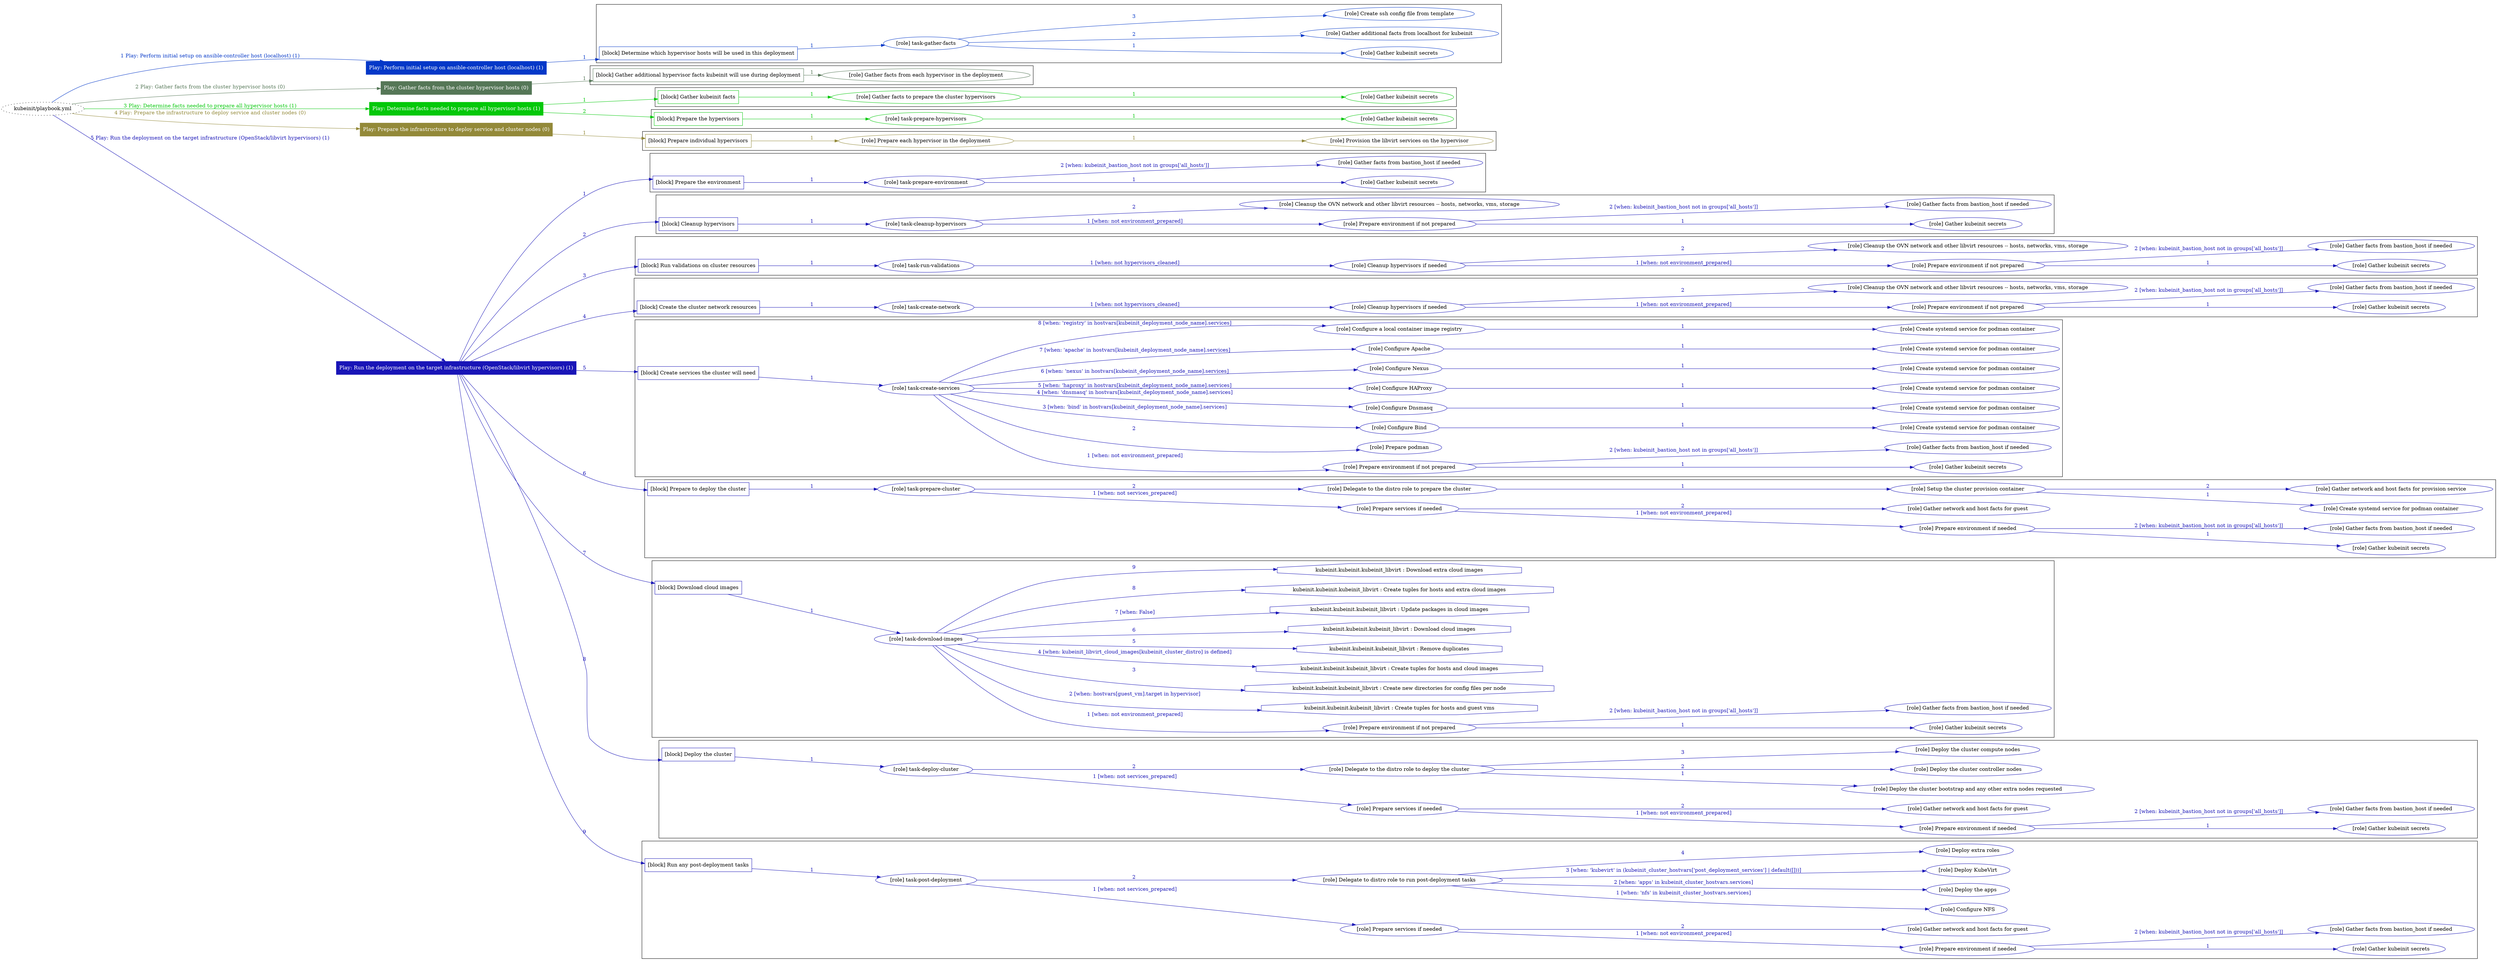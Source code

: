 digraph {
	graph [concentrate=true ordering=in rankdir=LR ratio=fill]
	edge [esep=5 sep=10]
	"kubeinit/playbook.yml" [URL="/home/runner/work/kubeinit/kubeinit/kubeinit/playbook.yml" id=playbook_acd68dfd style=dotted]
	"kubeinit/playbook.yml" -> play_01cc7b79 [label="1 Play: Perform initial setup on ansible-controller host (localhost) (1)" color="#0438c8" fontcolor="#0438c8" id=edge_play_01cc7b79 labeltooltip="1 Play: Perform initial setup on ansible-controller host (localhost) (1)" tooltip="1 Play: Perform initial setup on ansible-controller host (localhost) (1)"]
	subgraph "Play: Perform initial setup on ansible-controller host (localhost) (1)" {
		play_01cc7b79 [label="Play: Perform initial setup on ansible-controller host (localhost) (1)" URL="/home/runner/work/kubeinit/kubeinit/kubeinit/playbook.yml" color="#0438c8" fontcolor="#ffffff" id=play_01cc7b79 shape=box style=filled tooltip=localhost]
		play_01cc7b79 -> block_2b491bee [label=1 color="#0438c8" fontcolor="#0438c8" id=edge_block_2b491bee labeltooltip=1 tooltip=1]
		subgraph cluster_block_2b491bee {
			block_2b491bee [label="[block] Determine which hypervisor hosts will be used in this deployment" URL="/home/runner/work/kubeinit/kubeinit/kubeinit/playbook.yml" color="#0438c8" id=block_2b491bee labeltooltip="Determine which hypervisor hosts will be used in this deployment" shape=box tooltip="Determine which hypervisor hosts will be used in this deployment"]
			block_2b491bee -> role_a9d0ea8d [label="1 " color="#0438c8" fontcolor="#0438c8" id=edge_role_a9d0ea8d labeltooltip="1 " tooltip="1 "]
			subgraph "task-gather-facts" {
				role_a9d0ea8d [label="[role] task-gather-facts" URL="/home/runner/work/kubeinit/kubeinit/kubeinit/playbook.yml" color="#0438c8" id=role_a9d0ea8d tooltip="task-gather-facts"]
				role_a9d0ea8d -> role_8603dd84 [label="1 " color="#0438c8" fontcolor="#0438c8" id=edge_role_8603dd84 labeltooltip="1 " tooltip="1 "]
				subgraph "Gather kubeinit secrets" {
					role_8603dd84 [label="[role] Gather kubeinit secrets" URL="/home/runner/.ansible/collections/ansible_collections/kubeinit/kubeinit/roles/kubeinit_prepare/tasks/build_hypervisors_group.yml" color="#0438c8" id=role_8603dd84 tooltip="Gather kubeinit secrets"]
				}
				role_a9d0ea8d -> role_34b940cf [label="2 " color="#0438c8" fontcolor="#0438c8" id=edge_role_34b940cf labeltooltip="2 " tooltip="2 "]
				subgraph "Gather additional facts from localhost for kubeinit" {
					role_34b940cf [label="[role] Gather additional facts from localhost for kubeinit" URL="/home/runner/.ansible/collections/ansible_collections/kubeinit/kubeinit/roles/kubeinit_prepare/tasks/build_hypervisors_group.yml" color="#0438c8" id=role_34b940cf tooltip="Gather additional facts from localhost for kubeinit"]
				}
				role_a9d0ea8d -> role_62166105 [label="3 " color="#0438c8" fontcolor="#0438c8" id=edge_role_62166105 labeltooltip="3 " tooltip="3 "]
				subgraph "Create ssh config file from template" {
					role_62166105 [label="[role] Create ssh config file from template" URL="/home/runner/.ansible/collections/ansible_collections/kubeinit/kubeinit/roles/kubeinit_prepare/tasks/build_hypervisors_group.yml" color="#0438c8" id=role_62166105 tooltip="Create ssh config file from template"]
				}
			}
		}
	}
	"kubeinit/playbook.yml" -> play_d2ab3bb4 [label="2 Play: Gather facts from the cluster hypervisor hosts (0)" color="#557757" fontcolor="#557757" id=edge_play_d2ab3bb4 labeltooltip="2 Play: Gather facts from the cluster hypervisor hosts (0)" tooltip="2 Play: Gather facts from the cluster hypervisor hosts (0)"]
	subgraph "Play: Gather facts from the cluster hypervisor hosts (0)" {
		play_d2ab3bb4 [label="Play: Gather facts from the cluster hypervisor hosts (0)" URL="/home/runner/work/kubeinit/kubeinit/kubeinit/playbook.yml" color="#557757" fontcolor="#ffffff" id=play_d2ab3bb4 shape=box style=filled tooltip="Play: Gather facts from the cluster hypervisor hosts (0)"]
		play_d2ab3bb4 -> block_c038ac91 [label=1 color="#557757" fontcolor="#557757" id=edge_block_c038ac91 labeltooltip=1 tooltip=1]
		subgraph cluster_block_c038ac91 {
			block_c038ac91 [label="[block] Gather additional hypervisor facts kubeinit will use during deployment" URL="/home/runner/work/kubeinit/kubeinit/kubeinit/playbook.yml" color="#557757" id=block_c038ac91 labeltooltip="Gather additional hypervisor facts kubeinit will use during deployment" shape=box tooltip="Gather additional hypervisor facts kubeinit will use during deployment"]
			block_c038ac91 -> role_d0f24cec [label="1 " color="#557757" fontcolor="#557757" id=edge_role_d0f24cec labeltooltip="1 " tooltip="1 "]
			subgraph "Gather facts from each hypervisor in the deployment" {
				role_d0f24cec [label="[role] Gather facts from each hypervisor in the deployment" URL="/home/runner/work/kubeinit/kubeinit/kubeinit/playbook.yml" color="#557757" id=role_d0f24cec tooltip="Gather facts from each hypervisor in the deployment"]
			}
		}
	}
	"kubeinit/playbook.yml" -> play_75540a06 [label="3 Play: Determine facts needed to prepare all hypervisor hosts (1)" color="#04c80a" fontcolor="#04c80a" id=edge_play_75540a06 labeltooltip="3 Play: Determine facts needed to prepare all hypervisor hosts (1)" tooltip="3 Play: Determine facts needed to prepare all hypervisor hosts (1)"]
	subgraph "Play: Determine facts needed to prepare all hypervisor hosts (1)" {
		play_75540a06 [label="Play: Determine facts needed to prepare all hypervisor hosts (1)" URL="/home/runner/work/kubeinit/kubeinit/kubeinit/playbook.yml" color="#04c80a" fontcolor="#ffffff" id=play_75540a06 shape=box style=filled tooltip=localhost]
		play_75540a06 -> block_2c68b72d [label=1 color="#04c80a" fontcolor="#04c80a" id=edge_block_2c68b72d labeltooltip=1 tooltip=1]
		subgraph cluster_block_2c68b72d {
			block_2c68b72d [label="[block] Gather kubeinit facts" URL="/home/runner/work/kubeinit/kubeinit/kubeinit/playbook.yml" color="#04c80a" id=block_2c68b72d labeltooltip="Gather kubeinit facts" shape=box tooltip="Gather kubeinit facts"]
			block_2c68b72d -> role_407659ea [label="1 " color="#04c80a" fontcolor="#04c80a" id=edge_role_407659ea labeltooltip="1 " tooltip="1 "]
			subgraph "Gather facts to prepare the cluster hypervisors" {
				role_407659ea [label="[role] Gather facts to prepare the cluster hypervisors" URL="/home/runner/work/kubeinit/kubeinit/kubeinit/playbook.yml" color="#04c80a" id=role_407659ea tooltip="Gather facts to prepare the cluster hypervisors"]
				role_407659ea -> role_8f4196e1 [label="1 " color="#04c80a" fontcolor="#04c80a" id=edge_role_8f4196e1 labeltooltip="1 " tooltip="1 "]
				subgraph "Gather kubeinit secrets" {
					role_8f4196e1 [label="[role] Gather kubeinit secrets" URL="/home/runner/.ansible/collections/ansible_collections/kubeinit/kubeinit/roles/kubeinit_prepare/tasks/gather_kubeinit_facts.yml" color="#04c80a" id=role_8f4196e1 tooltip="Gather kubeinit secrets"]
				}
			}
		}
		play_75540a06 -> block_ae9833b5 [label=2 color="#04c80a" fontcolor="#04c80a" id=edge_block_ae9833b5 labeltooltip=2 tooltip=2]
		subgraph cluster_block_ae9833b5 {
			block_ae9833b5 [label="[block] Prepare the hypervisors" URL="/home/runner/work/kubeinit/kubeinit/kubeinit/playbook.yml" color="#04c80a" id=block_ae9833b5 labeltooltip="Prepare the hypervisors" shape=box tooltip="Prepare the hypervisors"]
			block_ae9833b5 -> role_086f3081 [label="1 " color="#04c80a" fontcolor="#04c80a" id=edge_role_086f3081 labeltooltip="1 " tooltip="1 "]
			subgraph "task-prepare-hypervisors" {
				role_086f3081 [label="[role] task-prepare-hypervisors" URL="/home/runner/work/kubeinit/kubeinit/kubeinit/playbook.yml" color="#04c80a" id=role_086f3081 tooltip="task-prepare-hypervisors"]
				role_086f3081 -> role_3a6abc76 [label="1 " color="#04c80a" fontcolor="#04c80a" id=edge_role_3a6abc76 labeltooltip="1 " tooltip="1 "]
				subgraph "Gather kubeinit secrets" {
					role_3a6abc76 [label="[role] Gather kubeinit secrets" URL="/home/runner/.ansible/collections/ansible_collections/kubeinit/kubeinit/roles/kubeinit_prepare/tasks/gather_kubeinit_facts.yml" color="#04c80a" id=role_3a6abc76 tooltip="Gather kubeinit secrets"]
				}
			}
		}
	}
	"kubeinit/playbook.yml" -> play_a01d5a07 [label="4 Play: Prepare the infrastructure to deploy service and cluster nodes (0)" color="#938939" fontcolor="#938939" id=edge_play_a01d5a07 labeltooltip="4 Play: Prepare the infrastructure to deploy service and cluster nodes (0)" tooltip="4 Play: Prepare the infrastructure to deploy service and cluster nodes (0)"]
	subgraph "Play: Prepare the infrastructure to deploy service and cluster nodes (0)" {
		play_a01d5a07 [label="Play: Prepare the infrastructure to deploy service and cluster nodes (0)" URL="/home/runner/work/kubeinit/kubeinit/kubeinit/playbook.yml" color="#938939" fontcolor="#ffffff" id=play_a01d5a07 shape=box style=filled tooltip="Play: Prepare the infrastructure to deploy service and cluster nodes (0)"]
		play_a01d5a07 -> block_76426a69 [label=1 color="#938939" fontcolor="#938939" id=edge_block_76426a69 labeltooltip=1 tooltip=1]
		subgraph cluster_block_76426a69 {
			block_76426a69 [label="[block] Prepare individual hypervisors" URL="/home/runner/work/kubeinit/kubeinit/kubeinit/playbook.yml" color="#938939" id=block_76426a69 labeltooltip="Prepare individual hypervisors" shape=box tooltip="Prepare individual hypervisors"]
			block_76426a69 -> role_f3b2ec26 [label="1 " color="#938939" fontcolor="#938939" id=edge_role_f3b2ec26 labeltooltip="1 " tooltip="1 "]
			subgraph "Prepare each hypervisor in the deployment" {
				role_f3b2ec26 [label="[role] Prepare each hypervisor in the deployment" URL="/home/runner/work/kubeinit/kubeinit/kubeinit/playbook.yml" color="#938939" id=role_f3b2ec26 tooltip="Prepare each hypervisor in the deployment"]
				role_f3b2ec26 -> role_e7859d4a [label="1 " color="#938939" fontcolor="#938939" id=edge_role_e7859d4a labeltooltip="1 " tooltip="1 "]
				subgraph "Provision the libvirt services on the hypervisor" {
					role_e7859d4a [label="[role] Provision the libvirt services on the hypervisor" URL="/home/runner/.ansible/collections/ansible_collections/kubeinit/kubeinit/roles/kubeinit_prepare/tasks/prepare_hypervisor.yml" color="#938939" id=role_e7859d4a tooltip="Provision the libvirt services on the hypervisor"]
				}
			}
		}
	}
	"kubeinit/playbook.yml" -> play_cbb8e3eb [label="5 Play: Run the deployment on the target infrastructure (OpenStack/libvirt hypervisors) (1)" color="#1915b7" fontcolor="#1915b7" id=edge_play_cbb8e3eb labeltooltip="5 Play: Run the deployment on the target infrastructure (OpenStack/libvirt hypervisors) (1)" tooltip="5 Play: Run the deployment on the target infrastructure (OpenStack/libvirt hypervisors) (1)"]
	subgraph "Play: Run the deployment on the target infrastructure (OpenStack/libvirt hypervisors) (1)" {
		play_cbb8e3eb [label="Play: Run the deployment on the target infrastructure (OpenStack/libvirt hypervisors) (1)" URL="/home/runner/work/kubeinit/kubeinit/kubeinit/playbook.yml" color="#1915b7" fontcolor="#ffffff" id=play_cbb8e3eb shape=box style=filled tooltip=localhost]
		play_cbb8e3eb -> block_d4602a03 [label=1 color="#1915b7" fontcolor="#1915b7" id=edge_block_d4602a03 labeltooltip=1 tooltip=1]
		subgraph cluster_block_d4602a03 {
			block_d4602a03 [label="[block] Prepare the environment" URL="/home/runner/work/kubeinit/kubeinit/kubeinit/playbook.yml" color="#1915b7" id=block_d4602a03 labeltooltip="Prepare the environment" shape=box tooltip="Prepare the environment"]
			block_d4602a03 -> role_c35d0c9b [label="1 " color="#1915b7" fontcolor="#1915b7" id=edge_role_c35d0c9b labeltooltip="1 " tooltip="1 "]
			subgraph "task-prepare-environment" {
				role_c35d0c9b [label="[role] task-prepare-environment" URL="/home/runner/work/kubeinit/kubeinit/kubeinit/playbook.yml" color="#1915b7" id=role_c35d0c9b tooltip="task-prepare-environment"]
				role_c35d0c9b -> role_1972e4ca [label="1 " color="#1915b7" fontcolor="#1915b7" id=edge_role_1972e4ca labeltooltip="1 " tooltip="1 "]
				subgraph "Gather kubeinit secrets" {
					role_1972e4ca [label="[role] Gather kubeinit secrets" URL="/home/runner/.ansible/collections/ansible_collections/kubeinit/kubeinit/roles/kubeinit_prepare/tasks/gather_kubeinit_facts.yml" color="#1915b7" id=role_1972e4ca tooltip="Gather kubeinit secrets"]
				}
				role_c35d0c9b -> role_7276121a [label="2 [when: kubeinit_bastion_host not in groups['all_hosts']]" color="#1915b7" fontcolor="#1915b7" id=edge_role_7276121a labeltooltip="2 [when: kubeinit_bastion_host not in groups['all_hosts']]" tooltip="2 [when: kubeinit_bastion_host not in groups['all_hosts']]"]
				subgraph "Gather facts from bastion_host if needed" {
					role_7276121a [label="[role] Gather facts from bastion_host if needed" URL="/home/runner/.ansible/collections/ansible_collections/kubeinit/kubeinit/roles/kubeinit_prepare/tasks/main.yml" color="#1915b7" id=role_7276121a tooltip="Gather facts from bastion_host if needed"]
				}
			}
		}
		play_cbb8e3eb -> block_5443debe [label=2 color="#1915b7" fontcolor="#1915b7" id=edge_block_5443debe labeltooltip=2 tooltip=2]
		subgraph cluster_block_5443debe {
			block_5443debe [label="[block] Cleanup hypervisors" URL="/home/runner/work/kubeinit/kubeinit/kubeinit/playbook.yml" color="#1915b7" id=block_5443debe labeltooltip="Cleanup hypervisors" shape=box tooltip="Cleanup hypervisors"]
			block_5443debe -> role_b023da5d [label="1 " color="#1915b7" fontcolor="#1915b7" id=edge_role_b023da5d labeltooltip="1 " tooltip="1 "]
			subgraph "task-cleanup-hypervisors" {
				role_b023da5d [label="[role] task-cleanup-hypervisors" URL="/home/runner/work/kubeinit/kubeinit/kubeinit/playbook.yml" color="#1915b7" id=role_b023da5d tooltip="task-cleanup-hypervisors"]
				role_b023da5d -> role_23705ece [label="1 [when: not environment_prepared]" color="#1915b7" fontcolor="#1915b7" id=edge_role_23705ece labeltooltip="1 [when: not environment_prepared]" tooltip="1 [when: not environment_prepared]"]
				subgraph "Prepare environment if not prepared" {
					role_23705ece [label="[role] Prepare environment if not prepared" URL="/home/runner/.ansible/collections/ansible_collections/kubeinit/kubeinit/roles/kubeinit_libvirt/tasks/cleanup_hypervisors.yml" color="#1915b7" id=role_23705ece tooltip="Prepare environment if not prepared"]
					role_23705ece -> role_96d3f6bb [label="1 " color="#1915b7" fontcolor="#1915b7" id=edge_role_96d3f6bb labeltooltip="1 " tooltip="1 "]
					subgraph "Gather kubeinit secrets" {
						role_96d3f6bb [label="[role] Gather kubeinit secrets" URL="/home/runner/.ansible/collections/ansible_collections/kubeinit/kubeinit/roles/kubeinit_prepare/tasks/gather_kubeinit_facts.yml" color="#1915b7" id=role_96d3f6bb tooltip="Gather kubeinit secrets"]
					}
					role_23705ece -> role_e356d05d [label="2 [when: kubeinit_bastion_host not in groups['all_hosts']]" color="#1915b7" fontcolor="#1915b7" id=edge_role_e356d05d labeltooltip="2 [when: kubeinit_bastion_host not in groups['all_hosts']]" tooltip="2 [when: kubeinit_bastion_host not in groups['all_hosts']]"]
					subgraph "Gather facts from bastion_host if needed" {
						role_e356d05d [label="[role] Gather facts from bastion_host if needed" URL="/home/runner/.ansible/collections/ansible_collections/kubeinit/kubeinit/roles/kubeinit_prepare/tasks/main.yml" color="#1915b7" id=role_e356d05d tooltip="Gather facts from bastion_host if needed"]
					}
				}
				role_b023da5d -> role_e8c5ef7e [label="2 " color="#1915b7" fontcolor="#1915b7" id=edge_role_e8c5ef7e labeltooltip="2 " tooltip="2 "]
				subgraph "Cleanup the OVN network and other libvirt resources -- hosts, networks, vms, storage" {
					role_e8c5ef7e [label="[role] Cleanup the OVN network and other libvirt resources -- hosts, networks, vms, storage" URL="/home/runner/.ansible/collections/ansible_collections/kubeinit/kubeinit/roles/kubeinit_libvirt/tasks/cleanup_hypervisors.yml" color="#1915b7" id=role_e8c5ef7e tooltip="Cleanup the OVN network and other libvirt resources -- hosts, networks, vms, storage"]
				}
			}
		}
		play_cbb8e3eb -> block_563a165d [label=3 color="#1915b7" fontcolor="#1915b7" id=edge_block_563a165d labeltooltip=3 tooltip=3]
		subgraph cluster_block_563a165d {
			block_563a165d [label="[block] Run validations on cluster resources" URL="/home/runner/work/kubeinit/kubeinit/kubeinit/playbook.yml" color="#1915b7" id=block_563a165d labeltooltip="Run validations on cluster resources" shape=box tooltip="Run validations on cluster resources"]
			block_563a165d -> role_865c327a [label="1 " color="#1915b7" fontcolor="#1915b7" id=edge_role_865c327a labeltooltip="1 " tooltip="1 "]
			subgraph "task-run-validations" {
				role_865c327a [label="[role] task-run-validations" URL="/home/runner/work/kubeinit/kubeinit/kubeinit/playbook.yml" color="#1915b7" id=role_865c327a tooltip="task-run-validations"]
				role_865c327a -> role_efbf0f3b [label="1 [when: not hypervisors_cleaned]" color="#1915b7" fontcolor="#1915b7" id=edge_role_efbf0f3b labeltooltip="1 [when: not hypervisors_cleaned]" tooltip="1 [when: not hypervisors_cleaned]"]
				subgraph "Cleanup hypervisors if needed" {
					role_efbf0f3b [label="[role] Cleanup hypervisors if needed" URL="/home/runner/.ansible/collections/ansible_collections/kubeinit/kubeinit/roles/kubeinit_validations/tasks/main.yml" color="#1915b7" id=role_efbf0f3b tooltip="Cleanup hypervisors if needed"]
					role_efbf0f3b -> role_cbd1c729 [label="1 [when: not environment_prepared]" color="#1915b7" fontcolor="#1915b7" id=edge_role_cbd1c729 labeltooltip="1 [when: not environment_prepared]" tooltip="1 [when: not environment_prepared]"]
					subgraph "Prepare environment if not prepared" {
						role_cbd1c729 [label="[role] Prepare environment if not prepared" URL="/home/runner/.ansible/collections/ansible_collections/kubeinit/kubeinit/roles/kubeinit_libvirt/tasks/cleanup_hypervisors.yml" color="#1915b7" id=role_cbd1c729 tooltip="Prepare environment if not prepared"]
						role_cbd1c729 -> role_63fd87bc [label="1 " color="#1915b7" fontcolor="#1915b7" id=edge_role_63fd87bc labeltooltip="1 " tooltip="1 "]
						subgraph "Gather kubeinit secrets" {
							role_63fd87bc [label="[role] Gather kubeinit secrets" URL="/home/runner/.ansible/collections/ansible_collections/kubeinit/kubeinit/roles/kubeinit_prepare/tasks/gather_kubeinit_facts.yml" color="#1915b7" id=role_63fd87bc tooltip="Gather kubeinit secrets"]
						}
						role_cbd1c729 -> role_25da4148 [label="2 [when: kubeinit_bastion_host not in groups['all_hosts']]" color="#1915b7" fontcolor="#1915b7" id=edge_role_25da4148 labeltooltip="2 [when: kubeinit_bastion_host not in groups['all_hosts']]" tooltip="2 [when: kubeinit_bastion_host not in groups['all_hosts']]"]
						subgraph "Gather facts from bastion_host if needed" {
							role_25da4148 [label="[role] Gather facts from bastion_host if needed" URL="/home/runner/.ansible/collections/ansible_collections/kubeinit/kubeinit/roles/kubeinit_prepare/tasks/main.yml" color="#1915b7" id=role_25da4148 tooltip="Gather facts from bastion_host if needed"]
						}
					}
					role_efbf0f3b -> role_ead394f4 [label="2 " color="#1915b7" fontcolor="#1915b7" id=edge_role_ead394f4 labeltooltip="2 " tooltip="2 "]
					subgraph "Cleanup the OVN network and other libvirt resources -- hosts, networks, vms, storage" {
						role_ead394f4 [label="[role] Cleanup the OVN network and other libvirt resources -- hosts, networks, vms, storage" URL="/home/runner/.ansible/collections/ansible_collections/kubeinit/kubeinit/roles/kubeinit_libvirt/tasks/cleanup_hypervisors.yml" color="#1915b7" id=role_ead394f4 tooltip="Cleanup the OVN network and other libvirt resources -- hosts, networks, vms, storage"]
					}
				}
			}
		}
		play_cbb8e3eb -> block_972f4d3f [label=4 color="#1915b7" fontcolor="#1915b7" id=edge_block_972f4d3f labeltooltip=4 tooltip=4]
		subgraph cluster_block_972f4d3f {
			block_972f4d3f [label="[block] Create the cluster network resources" URL="/home/runner/work/kubeinit/kubeinit/kubeinit/playbook.yml" color="#1915b7" id=block_972f4d3f labeltooltip="Create the cluster network resources" shape=box tooltip="Create the cluster network resources"]
			block_972f4d3f -> role_03c0c531 [label="1 " color="#1915b7" fontcolor="#1915b7" id=edge_role_03c0c531 labeltooltip="1 " tooltip="1 "]
			subgraph "task-create-network" {
				role_03c0c531 [label="[role] task-create-network" URL="/home/runner/work/kubeinit/kubeinit/kubeinit/playbook.yml" color="#1915b7" id=role_03c0c531 tooltip="task-create-network"]
				role_03c0c531 -> role_fb3a703b [label="1 [when: not hypervisors_cleaned]" color="#1915b7" fontcolor="#1915b7" id=edge_role_fb3a703b labeltooltip="1 [when: not hypervisors_cleaned]" tooltip="1 [when: not hypervisors_cleaned]"]
				subgraph "Cleanup hypervisors if needed" {
					role_fb3a703b [label="[role] Cleanup hypervisors if needed" URL="/home/runner/.ansible/collections/ansible_collections/kubeinit/kubeinit/roles/kubeinit_libvirt/tasks/create_network.yml" color="#1915b7" id=role_fb3a703b tooltip="Cleanup hypervisors if needed"]
					role_fb3a703b -> role_fcfd6281 [label="1 [when: not environment_prepared]" color="#1915b7" fontcolor="#1915b7" id=edge_role_fcfd6281 labeltooltip="1 [when: not environment_prepared]" tooltip="1 [when: not environment_prepared]"]
					subgraph "Prepare environment if not prepared" {
						role_fcfd6281 [label="[role] Prepare environment if not prepared" URL="/home/runner/.ansible/collections/ansible_collections/kubeinit/kubeinit/roles/kubeinit_libvirt/tasks/cleanup_hypervisors.yml" color="#1915b7" id=role_fcfd6281 tooltip="Prepare environment if not prepared"]
						role_fcfd6281 -> role_953c8990 [label="1 " color="#1915b7" fontcolor="#1915b7" id=edge_role_953c8990 labeltooltip="1 " tooltip="1 "]
						subgraph "Gather kubeinit secrets" {
							role_953c8990 [label="[role] Gather kubeinit secrets" URL="/home/runner/.ansible/collections/ansible_collections/kubeinit/kubeinit/roles/kubeinit_prepare/tasks/gather_kubeinit_facts.yml" color="#1915b7" id=role_953c8990 tooltip="Gather kubeinit secrets"]
						}
						role_fcfd6281 -> role_ffe09bf9 [label="2 [when: kubeinit_bastion_host not in groups['all_hosts']]" color="#1915b7" fontcolor="#1915b7" id=edge_role_ffe09bf9 labeltooltip="2 [when: kubeinit_bastion_host not in groups['all_hosts']]" tooltip="2 [when: kubeinit_bastion_host not in groups['all_hosts']]"]
						subgraph "Gather facts from bastion_host if needed" {
							role_ffe09bf9 [label="[role] Gather facts from bastion_host if needed" URL="/home/runner/.ansible/collections/ansible_collections/kubeinit/kubeinit/roles/kubeinit_prepare/tasks/main.yml" color="#1915b7" id=role_ffe09bf9 tooltip="Gather facts from bastion_host if needed"]
						}
					}
					role_fb3a703b -> role_534a9d39 [label="2 " color="#1915b7" fontcolor="#1915b7" id=edge_role_534a9d39 labeltooltip="2 " tooltip="2 "]
					subgraph "Cleanup the OVN network and other libvirt resources -- hosts, networks, vms, storage" {
						role_534a9d39 [label="[role] Cleanup the OVN network and other libvirt resources -- hosts, networks, vms, storage" URL="/home/runner/.ansible/collections/ansible_collections/kubeinit/kubeinit/roles/kubeinit_libvirt/tasks/cleanup_hypervisors.yml" color="#1915b7" id=role_534a9d39 tooltip="Cleanup the OVN network and other libvirt resources -- hosts, networks, vms, storage"]
					}
				}
			}
		}
		play_cbb8e3eb -> block_b2591fe1 [label=5 color="#1915b7" fontcolor="#1915b7" id=edge_block_b2591fe1 labeltooltip=5 tooltip=5]
		subgraph cluster_block_b2591fe1 {
			block_b2591fe1 [label="[block] Create services the cluster will need" URL="/home/runner/work/kubeinit/kubeinit/kubeinit/playbook.yml" color="#1915b7" id=block_b2591fe1 labeltooltip="Create services the cluster will need" shape=box tooltip="Create services the cluster will need"]
			block_b2591fe1 -> role_e18d0ee6 [label="1 " color="#1915b7" fontcolor="#1915b7" id=edge_role_e18d0ee6 labeltooltip="1 " tooltip="1 "]
			subgraph "task-create-services" {
				role_e18d0ee6 [label="[role] task-create-services" URL="/home/runner/work/kubeinit/kubeinit/kubeinit/playbook.yml" color="#1915b7" id=role_e18d0ee6 tooltip="task-create-services"]
				role_e18d0ee6 -> role_d7ad45e9 [label="1 [when: not environment_prepared]" color="#1915b7" fontcolor="#1915b7" id=edge_role_d7ad45e9 labeltooltip="1 [when: not environment_prepared]" tooltip="1 [when: not environment_prepared]"]
				subgraph "Prepare environment if not prepared" {
					role_d7ad45e9 [label="[role] Prepare environment if not prepared" URL="/home/runner/.ansible/collections/ansible_collections/kubeinit/kubeinit/roles/kubeinit_services/tasks/main.yml" color="#1915b7" id=role_d7ad45e9 tooltip="Prepare environment if not prepared"]
					role_d7ad45e9 -> role_5b9d8fb1 [label="1 " color="#1915b7" fontcolor="#1915b7" id=edge_role_5b9d8fb1 labeltooltip="1 " tooltip="1 "]
					subgraph "Gather kubeinit secrets" {
						role_5b9d8fb1 [label="[role] Gather kubeinit secrets" URL="/home/runner/.ansible/collections/ansible_collections/kubeinit/kubeinit/roles/kubeinit_prepare/tasks/gather_kubeinit_facts.yml" color="#1915b7" id=role_5b9d8fb1 tooltip="Gather kubeinit secrets"]
					}
					role_d7ad45e9 -> role_31e386c6 [label="2 [when: kubeinit_bastion_host not in groups['all_hosts']]" color="#1915b7" fontcolor="#1915b7" id=edge_role_31e386c6 labeltooltip="2 [when: kubeinit_bastion_host not in groups['all_hosts']]" tooltip="2 [when: kubeinit_bastion_host not in groups['all_hosts']]"]
					subgraph "Gather facts from bastion_host if needed" {
						role_31e386c6 [label="[role] Gather facts from bastion_host if needed" URL="/home/runner/.ansible/collections/ansible_collections/kubeinit/kubeinit/roles/kubeinit_prepare/tasks/main.yml" color="#1915b7" id=role_31e386c6 tooltip="Gather facts from bastion_host if needed"]
					}
				}
				role_e18d0ee6 -> role_5e8f625f [label="2 " color="#1915b7" fontcolor="#1915b7" id=edge_role_5e8f625f labeltooltip="2 " tooltip="2 "]
				subgraph "Prepare podman" {
					role_5e8f625f [label="[role] Prepare podman" URL="/home/runner/.ansible/collections/ansible_collections/kubeinit/kubeinit/roles/kubeinit_services/tasks/00_create_service_pod.yml" color="#1915b7" id=role_5e8f625f tooltip="Prepare podman"]
				}
				role_e18d0ee6 -> role_c154fe15 [label="3 [when: 'bind' in hostvars[kubeinit_deployment_node_name].services]" color="#1915b7" fontcolor="#1915b7" id=edge_role_c154fe15 labeltooltip="3 [when: 'bind' in hostvars[kubeinit_deployment_node_name].services]" tooltip="3 [when: 'bind' in hostvars[kubeinit_deployment_node_name].services]"]
				subgraph "Configure Bind" {
					role_c154fe15 [label="[role] Configure Bind" URL="/home/runner/.ansible/collections/ansible_collections/kubeinit/kubeinit/roles/kubeinit_services/tasks/start_services_containers.yml" color="#1915b7" id=role_c154fe15 tooltip="Configure Bind"]
					role_c154fe15 -> role_cfd4a70e [label="1 " color="#1915b7" fontcolor="#1915b7" id=edge_role_cfd4a70e labeltooltip="1 " tooltip="1 "]
					subgraph "Create systemd service for podman container" {
						role_cfd4a70e [label="[role] Create systemd service for podman container" URL="/home/runner/.ansible/collections/ansible_collections/kubeinit/kubeinit/roles/kubeinit_bind/tasks/main.yml" color="#1915b7" id=role_cfd4a70e tooltip="Create systemd service for podman container"]
					}
				}
				role_e18d0ee6 -> role_537b9b73 [label="4 [when: 'dnsmasq' in hostvars[kubeinit_deployment_node_name].services]" color="#1915b7" fontcolor="#1915b7" id=edge_role_537b9b73 labeltooltip="4 [when: 'dnsmasq' in hostvars[kubeinit_deployment_node_name].services]" tooltip="4 [when: 'dnsmasq' in hostvars[kubeinit_deployment_node_name].services]"]
				subgraph "Configure Dnsmasq" {
					role_537b9b73 [label="[role] Configure Dnsmasq" URL="/home/runner/.ansible/collections/ansible_collections/kubeinit/kubeinit/roles/kubeinit_services/tasks/start_services_containers.yml" color="#1915b7" id=role_537b9b73 tooltip="Configure Dnsmasq"]
					role_537b9b73 -> role_0674194c [label="1 " color="#1915b7" fontcolor="#1915b7" id=edge_role_0674194c labeltooltip="1 " tooltip="1 "]
					subgraph "Create systemd service for podman container" {
						role_0674194c [label="[role] Create systemd service for podman container" URL="/home/runner/.ansible/collections/ansible_collections/kubeinit/kubeinit/roles/kubeinit_dnsmasq/tasks/main.yml" color="#1915b7" id=role_0674194c tooltip="Create systemd service for podman container"]
					}
				}
				role_e18d0ee6 -> role_77db1f76 [label="5 [when: 'haproxy' in hostvars[kubeinit_deployment_node_name].services]" color="#1915b7" fontcolor="#1915b7" id=edge_role_77db1f76 labeltooltip="5 [when: 'haproxy' in hostvars[kubeinit_deployment_node_name].services]" tooltip="5 [when: 'haproxy' in hostvars[kubeinit_deployment_node_name].services]"]
				subgraph "Configure HAProxy" {
					role_77db1f76 [label="[role] Configure HAProxy" URL="/home/runner/.ansible/collections/ansible_collections/kubeinit/kubeinit/roles/kubeinit_services/tasks/start_services_containers.yml" color="#1915b7" id=role_77db1f76 tooltip="Configure HAProxy"]
					role_77db1f76 -> role_d4a80589 [label="1 " color="#1915b7" fontcolor="#1915b7" id=edge_role_d4a80589 labeltooltip="1 " tooltip="1 "]
					subgraph "Create systemd service for podman container" {
						role_d4a80589 [label="[role] Create systemd service for podman container" URL="/home/runner/.ansible/collections/ansible_collections/kubeinit/kubeinit/roles/kubeinit_haproxy/tasks/main.yml" color="#1915b7" id=role_d4a80589 tooltip="Create systemd service for podman container"]
					}
				}
				role_e18d0ee6 -> role_5dc0194b [label="6 [when: 'nexus' in hostvars[kubeinit_deployment_node_name].services]" color="#1915b7" fontcolor="#1915b7" id=edge_role_5dc0194b labeltooltip="6 [when: 'nexus' in hostvars[kubeinit_deployment_node_name].services]" tooltip="6 [when: 'nexus' in hostvars[kubeinit_deployment_node_name].services]"]
				subgraph "Configure Nexus" {
					role_5dc0194b [label="[role] Configure Nexus" URL="/home/runner/.ansible/collections/ansible_collections/kubeinit/kubeinit/roles/kubeinit_services/tasks/start_services_containers.yml" color="#1915b7" id=role_5dc0194b tooltip="Configure Nexus"]
					role_5dc0194b -> role_65bc81aa [label="1 " color="#1915b7" fontcolor="#1915b7" id=edge_role_65bc81aa labeltooltip="1 " tooltip="1 "]
					subgraph "Create systemd service for podman container" {
						role_65bc81aa [label="[role] Create systemd service for podman container" URL="/home/runner/.ansible/collections/ansible_collections/kubeinit/kubeinit/roles/kubeinit_nexus/tasks/main.yml" color="#1915b7" id=role_65bc81aa tooltip="Create systemd service for podman container"]
					}
				}
				role_e18d0ee6 -> role_260bca2f [label="7 [when: 'apache' in hostvars[kubeinit_deployment_node_name].services]" color="#1915b7" fontcolor="#1915b7" id=edge_role_260bca2f labeltooltip="7 [when: 'apache' in hostvars[kubeinit_deployment_node_name].services]" tooltip="7 [when: 'apache' in hostvars[kubeinit_deployment_node_name].services]"]
				subgraph "Configure Apache" {
					role_260bca2f [label="[role] Configure Apache" URL="/home/runner/.ansible/collections/ansible_collections/kubeinit/kubeinit/roles/kubeinit_services/tasks/start_services_containers.yml" color="#1915b7" id=role_260bca2f tooltip="Configure Apache"]
					role_260bca2f -> role_337b9555 [label="1 " color="#1915b7" fontcolor="#1915b7" id=edge_role_337b9555 labeltooltip="1 " tooltip="1 "]
					subgraph "Create systemd service for podman container" {
						role_337b9555 [label="[role] Create systemd service for podman container" URL="/home/runner/.ansible/collections/ansible_collections/kubeinit/kubeinit/roles/kubeinit_apache/tasks/main.yml" color="#1915b7" id=role_337b9555 tooltip="Create systemd service for podman container"]
					}
				}
				role_e18d0ee6 -> role_7815919c [label="8 [when: 'registry' in hostvars[kubeinit_deployment_node_name].services]" color="#1915b7" fontcolor="#1915b7" id=edge_role_7815919c labeltooltip="8 [when: 'registry' in hostvars[kubeinit_deployment_node_name].services]" tooltip="8 [when: 'registry' in hostvars[kubeinit_deployment_node_name].services]"]
				subgraph "Configure a local container image registry" {
					role_7815919c [label="[role] Configure a local container image registry" URL="/home/runner/.ansible/collections/ansible_collections/kubeinit/kubeinit/roles/kubeinit_services/tasks/start_services_containers.yml" color="#1915b7" id=role_7815919c tooltip="Configure a local container image registry"]
					role_7815919c -> role_dfbd0d10 [label="1 " color="#1915b7" fontcolor="#1915b7" id=edge_role_dfbd0d10 labeltooltip="1 " tooltip="1 "]
					subgraph "Create systemd service for podman container" {
						role_dfbd0d10 [label="[role] Create systemd service for podman container" URL="/home/runner/.ansible/collections/ansible_collections/kubeinit/kubeinit/roles/kubeinit_registry/tasks/main.yml" color="#1915b7" id=role_dfbd0d10 tooltip="Create systemd service for podman container"]
					}
				}
			}
		}
		play_cbb8e3eb -> block_2d29f33c [label=6 color="#1915b7" fontcolor="#1915b7" id=edge_block_2d29f33c labeltooltip=6 tooltip=6]
		subgraph cluster_block_2d29f33c {
			block_2d29f33c [label="[block] Prepare to deploy the cluster" URL="/home/runner/work/kubeinit/kubeinit/kubeinit/playbook.yml" color="#1915b7" id=block_2d29f33c labeltooltip="Prepare to deploy the cluster" shape=box tooltip="Prepare to deploy the cluster"]
			block_2d29f33c -> role_4d202445 [label="1 " color="#1915b7" fontcolor="#1915b7" id=edge_role_4d202445 labeltooltip="1 " tooltip="1 "]
			subgraph "task-prepare-cluster" {
				role_4d202445 [label="[role] task-prepare-cluster" URL="/home/runner/work/kubeinit/kubeinit/kubeinit/playbook.yml" color="#1915b7" id=role_4d202445 tooltip="task-prepare-cluster"]
				role_4d202445 -> role_943007b3 [label="1 [when: not services_prepared]" color="#1915b7" fontcolor="#1915b7" id=edge_role_943007b3 labeltooltip="1 [when: not services_prepared]" tooltip="1 [when: not services_prepared]"]
				subgraph "Prepare services if needed" {
					role_943007b3 [label="[role] Prepare services if needed" URL="/home/runner/.ansible/collections/ansible_collections/kubeinit/kubeinit/roles/kubeinit_prepare/tasks/prepare_cluster.yml" color="#1915b7" id=role_943007b3 tooltip="Prepare services if needed"]
					role_943007b3 -> role_d51959eb [label="1 [when: not environment_prepared]" color="#1915b7" fontcolor="#1915b7" id=edge_role_d51959eb labeltooltip="1 [when: not environment_prepared]" tooltip="1 [when: not environment_prepared]"]
					subgraph "Prepare environment if needed" {
						role_d51959eb [label="[role] Prepare environment if needed" URL="/home/runner/.ansible/collections/ansible_collections/kubeinit/kubeinit/roles/kubeinit_services/tasks/prepare_services.yml" color="#1915b7" id=role_d51959eb tooltip="Prepare environment if needed"]
						role_d51959eb -> role_6032fd6a [label="1 " color="#1915b7" fontcolor="#1915b7" id=edge_role_6032fd6a labeltooltip="1 " tooltip="1 "]
						subgraph "Gather kubeinit secrets" {
							role_6032fd6a [label="[role] Gather kubeinit secrets" URL="/home/runner/.ansible/collections/ansible_collections/kubeinit/kubeinit/roles/kubeinit_prepare/tasks/gather_kubeinit_facts.yml" color="#1915b7" id=role_6032fd6a tooltip="Gather kubeinit secrets"]
						}
						role_d51959eb -> role_de9194a9 [label="2 [when: kubeinit_bastion_host not in groups['all_hosts']]" color="#1915b7" fontcolor="#1915b7" id=edge_role_de9194a9 labeltooltip="2 [when: kubeinit_bastion_host not in groups['all_hosts']]" tooltip="2 [when: kubeinit_bastion_host not in groups['all_hosts']]"]
						subgraph "Gather facts from bastion_host if needed" {
							role_de9194a9 [label="[role] Gather facts from bastion_host if needed" URL="/home/runner/.ansible/collections/ansible_collections/kubeinit/kubeinit/roles/kubeinit_prepare/tasks/main.yml" color="#1915b7" id=role_de9194a9 tooltip="Gather facts from bastion_host if needed"]
						}
					}
					role_943007b3 -> role_936cb158 [label="2 " color="#1915b7" fontcolor="#1915b7" id=edge_role_936cb158 labeltooltip="2 " tooltip="2 "]
					subgraph "Gather network and host facts for guest" {
						role_936cb158 [label="[role] Gather network and host facts for guest" URL="/home/runner/.ansible/collections/ansible_collections/kubeinit/kubeinit/roles/kubeinit_services/tasks/prepare_services.yml" color="#1915b7" id=role_936cb158 tooltip="Gather network and host facts for guest"]
					}
				}
				role_4d202445 -> role_01349b22 [label="2 " color="#1915b7" fontcolor="#1915b7" id=edge_role_01349b22 labeltooltip="2 " tooltip="2 "]
				subgraph "Delegate to the distro role to prepare the cluster" {
					role_01349b22 [label="[role] Delegate to the distro role to prepare the cluster" URL="/home/runner/.ansible/collections/ansible_collections/kubeinit/kubeinit/roles/kubeinit_prepare/tasks/prepare_cluster.yml" color="#1915b7" id=role_01349b22 tooltip="Delegate to the distro role to prepare the cluster"]
					role_01349b22 -> role_21ecc4a0 [label="1 " color="#1915b7" fontcolor="#1915b7" id=edge_role_21ecc4a0 labeltooltip="1 " tooltip="1 "]
					subgraph "Setup the cluster provision container" {
						role_21ecc4a0 [label="[role] Setup the cluster provision container" URL="/home/runner/.ansible/collections/ansible_collections/kubeinit/kubeinit/roles/kubeinit_openshift/tasks/prepare_cluster.yml" color="#1915b7" id=role_21ecc4a0 tooltip="Setup the cluster provision container"]
						role_21ecc4a0 -> role_492c798b [label="1 " color="#1915b7" fontcolor="#1915b7" id=edge_role_492c798b labeltooltip="1 " tooltip="1 "]
						subgraph "Create systemd service for podman container" {
							role_492c798b [label="[role] Create systemd service for podman container" URL="/home/runner/.ansible/collections/ansible_collections/kubeinit/kubeinit/roles/kubeinit_services/tasks/create_provision_container.yml" color="#1915b7" id=role_492c798b tooltip="Create systemd service for podman container"]
						}
						role_21ecc4a0 -> role_bbb2c901 [label="2 " color="#1915b7" fontcolor="#1915b7" id=edge_role_bbb2c901 labeltooltip="2 " tooltip="2 "]
						subgraph "Gather network and host facts for provision service" {
							role_bbb2c901 [label="[role] Gather network and host facts for provision service" URL="/home/runner/.ansible/collections/ansible_collections/kubeinit/kubeinit/roles/kubeinit_services/tasks/create_provision_container.yml" color="#1915b7" id=role_bbb2c901 tooltip="Gather network and host facts for provision service"]
						}
					}
				}
			}
		}
		play_cbb8e3eb -> block_cdcdabcc [label=7 color="#1915b7" fontcolor="#1915b7" id=edge_block_cdcdabcc labeltooltip=7 tooltip=7]
		subgraph cluster_block_cdcdabcc {
			block_cdcdabcc [label="[block] Download cloud images" URL="/home/runner/work/kubeinit/kubeinit/kubeinit/playbook.yml" color="#1915b7" id=block_cdcdabcc labeltooltip="Download cloud images" shape=box tooltip="Download cloud images"]
			block_cdcdabcc -> role_0ea81049 [label="1 " color="#1915b7" fontcolor="#1915b7" id=edge_role_0ea81049 labeltooltip="1 " tooltip="1 "]
			subgraph "task-download-images" {
				role_0ea81049 [label="[role] task-download-images" URL="/home/runner/work/kubeinit/kubeinit/kubeinit/playbook.yml" color="#1915b7" id=role_0ea81049 tooltip="task-download-images"]
				role_0ea81049 -> role_4c992b84 [label="1 [when: not environment_prepared]" color="#1915b7" fontcolor="#1915b7" id=edge_role_4c992b84 labeltooltip="1 [when: not environment_prepared]" tooltip="1 [when: not environment_prepared]"]
				subgraph "Prepare environment if not prepared" {
					role_4c992b84 [label="[role] Prepare environment if not prepared" URL="/home/runner/.ansible/collections/ansible_collections/kubeinit/kubeinit/roles/kubeinit_libvirt/tasks/download_cloud_images.yml" color="#1915b7" id=role_4c992b84 tooltip="Prepare environment if not prepared"]
					role_4c992b84 -> role_adcccd1a [label="1 " color="#1915b7" fontcolor="#1915b7" id=edge_role_adcccd1a labeltooltip="1 " tooltip="1 "]
					subgraph "Gather kubeinit secrets" {
						role_adcccd1a [label="[role] Gather kubeinit secrets" URL="/home/runner/.ansible/collections/ansible_collections/kubeinit/kubeinit/roles/kubeinit_prepare/tasks/gather_kubeinit_facts.yml" color="#1915b7" id=role_adcccd1a tooltip="Gather kubeinit secrets"]
					}
					role_4c992b84 -> role_58f9dcf3 [label="2 [when: kubeinit_bastion_host not in groups['all_hosts']]" color="#1915b7" fontcolor="#1915b7" id=edge_role_58f9dcf3 labeltooltip="2 [when: kubeinit_bastion_host not in groups['all_hosts']]" tooltip="2 [when: kubeinit_bastion_host not in groups['all_hosts']]"]
					subgraph "Gather facts from bastion_host if needed" {
						role_58f9dcf3 [label="[role] Gather facts from bastion_host if needed" URL="/home/runner/.ansible/collections/ansible_collections/kubeinit/kubeinit/roles/kubeinit_prepare/tasks/main.yml" color="#1915b7" id=role_58f9dcf3 tooltip="Gather facts from bastion_host if needed"]
					}
				}
				task_baab741a [label="kubeinit.kubeinit.kubeinit_libvirt : Create tuples for hosts and guest vms" URL="/home/runner/.ansible/collections/ansible_collections/kubeinit/kubeinit/roles/kubeinit_libvirt/tasks/download_cloud_images.yml" color="#1915b7" id=task_baab741a shape=octagon tooltip="kubeinit.kubeinit.kubeinit_libvirt : Create tuples for hosts and guest vms"]
				role_0ea81049 -> task_baab741a [label="2 [when: hostvars[guest_vm].target in hypervisor]" color="#1915b7" fontcolor="#1915b7" id=edge_task_baab741a labeltooltip="2 [when: hostvars[guest_vm].target in hypervisor]" tooltip="2 [when: hostvars[guest_vm].target in hypervisor]"]
				task_3f1ee586 [label="kubeinit.kubeinit.kubeinit_libvirt : Create new directories for config files per node" URL="/home/runner/.ansible/collections/ansible_collections/kubeinit/kubeinit/roles/kubeinit_libvirt/tasks/download_cloud_images.yml" color="#1915b7" id=task_3f1ee586 shape=octagon tooltip="kubeinit.kubeinit.kubeinit_libvirt : Create new directories for config files per node"]
				role_0ea81049 -> task_3f1ee586 [label="3 " color="#1915b7" fontcolor="#1915b7" id=edge_task_3f1ee586 labeltooltip="3 " tooltip="3 "]
				task_8c497e30 [label="kubeinit.kubeinit.kubeinit_libvirt : Create tuples for hosts and cloud images" URL="/home/runner/.ansible/collections/ansible_collections/kubeinit/kubeinit/roles/kubeinit_libvirt/tasks/download_cloud_images.yml" color="#1915b7" id=task_8c497e30 shape=octagon tooltip="kubeinit.kubeinit.kubeinit_libvirt : Create tuples for hosts and cloud images"]
				role_0ea81049 -> task_8c497e30 [label="4 [when: kubeinit_libvirt_cloud_images[kubeinit_cluster_distro] is defined]" color="#1915b7" fontcolor="#1915b7" id=edge_task_8c497e30 labeltooltip="4 [when: kubeinit_libvirt_cloud_images[kubeinit_cluster_distro] is defined]" tooltip="4 [when: kubeinit_libvirt_cloud_images[kubeinit_cluster_distro] is defined]"]
				task_2bf41ac0 [label="kubeinit.kubeinit.kubeinit_libvirt : Remove duplicates" URL="/home/runner/.ansible/collections/ansible_collections/kubeinit/kubeinit/roles/kubeinit_libvirt/tasks/download_cloud_images.yml" color="#1915b7" id=task_2bf41ac0 shape=octagon tooltip="kubeinit.kubeinit.kubeinit_libvirt : Remove duplicates"]
				role_0ea81049 -> task_2bf41ac0 [label="5 " color="#1915b7" fontcolor="#1915b7" id=edge_task_2bf41ac0 labeltooltip="5 " tooltip="5 "]
				task_45301dc5 [label="kubeinit.kubeinit.kubeinit_libvirt : Download cloud images" URL="/home/runner/.ansible/collections/ansible_collections/kubeinit/kubeinit/roles/kubeinit_libvirt/tasks/download_cloud_images.yml" color="#1915b7" id=task_45301dc5 shape=octagon tooltip="kubeinit.kubeinit.kubeinit_libvirt : Download cloud images"]
				role_0ea81049 -> task_45301dc5 [label="6 " color="#1915b7" fontcolor="#1915b7" id=edge_task_45301dc5 labeltooltip="6 " tooltip="6 "]
				task_a0286a10 [label="kubeinit.kubeinit.kubeinit_libvirt : Update packages in cloud images" URL="/home/runner/.ansible/collections/ansible_collections/kubeinit/kubeinit/roles/kubeinit_libvirt/tasks/download_cloud_images.yml" color="#1915b7" id=task_a0286a10 shape=octagon tooltip="kubeinit.kubeinit.kubeinit_libvirt : Update packages in cloud images"]
				role_0ea81049 -> task_a0286a10 [label="7 [when: False]" color="#1915b7" fontcolor="#1915b7" id=edge_task_a0286a10 labeltooltip="7 [when: False]" tooltip="7 [when: False]"]
				task_5bc18c26 [label="kubeinit.kubeinit.kubeinit_libvirt : Create tuples for hosts and extra cloud images" URL="/home/runner/.ansible/collections/ansible_collections/kubeinit/kubeinit/roles/kubeinit_libvirt/tasks/download_cloud_images.yml" color="#1915b7" id=task_5bc18c26 shape=octagon tooltip="kubeinit.kubeinit.kubeinit_libvirt : Create tuples for hosts and extra cloud images"]
				role_0ea81049 -> task_5bc18c26 [label="8 " color="#1915b7" fontcolor="#1915b7" id=edge_task_5bc18c26 labeltooltip="8 " tooltip="8 "]
				task_05d68772 [label="kubeinit.kubeinit.kubeinit_libvirt : Download extra cloud images" URL="/home/runner/.ansible/collections/ansible_collections/kubeinit/kubeinit/roles/kubeinit_libvirt/tasks/download_cloud_images.yml" color="#1915b7" id=task_05d68772 shape=octagon tooltip="kubeinit.kubeinit.kubeinit_libvirt : Download extra cloud images"]
				role_0ea81049 -> task_05d68772 [label="9 " color="#1915b7" fontcolor="#1915b7" id=edge_task_05d68772 labeltooltip="9 " tooltip="9 "]
			}
		}
		play_cbb8e3eb -> block_27b6b641 [label=8 color="#1915b7" fontcolor="#1915b7" id=edge_block_27b6b641 labeltooltip=8 tooltip=8]
		subgraph cluster_block_27b6b641 {
			block_27b6b641 [label="[block] Deploy the cluster" URL="/home/runner/work/kubeinit/kubeinit/kubeinit/playbook.yml" color="#1915b7" id=block_27b6b641 labeltooltip="Deploy the cluster" shape=box tooltip="Deploy the cluster"]
			block_27b6b641 -> role_2906af4d [label="1 " color="#1915b7" fontcolor="#1915b7" id=edge_role_2906af4d labeltooltip="1 " tooltip="1 "]
			subgraph "task-deploy-cluster" {
				role_2906af4d [label="[role] task-deploy-cluster" URL="/home/runner/work/kubeinit/kubeinit/kubeinit/playbook.yml" color="#1915b7" id=role_2906af4d tooltip="task-deploy-cluster"]
				role_2906af4d -> role_6cae9b8e [label="1 [when: not services_prepared]" color="#1915b7" fontcolor="#1915b7" id=edge_role_6cae9b8e labeltooltip="1 [when: not services_prepared]" tooltip="1 [when: not services_prepared]"]
				subgraph "Prepare services if needed" {
					role_6cae9b8e [label="[role] Prepare services if needed" URL="/home/runner/.ansible/collections/ansible_collections/kubeinit/kubeinit/roles/kubeinit_prepare/tasks/deploy_cluster.yml" color="#1915b7" id=role_6cae9b8e tooltip="Prepare services if needed"]
					role_6cae9b8e -> role_2bcb0f21 [label="1 [when: not environment_prepared]" color="#1915b7" fontcolor="#1915b7" id=edge_role_2bcb0f21 labeltooltip="1 [when: not environment_prepared]" tooltip="1 [when: not environment_prepared]"]
					subgraph "Prepare environment if needed" {
						role_2bcb0f21 [label="[role] Prepare environment if needed" URL="/home/runner/.ansible/collections/ansible_collections/kubeinit/kubeinit/roles/kubeinit_services/tasks/prepare_services.yml" color="#1915b7" id=role_2bcb0f21 tooltip="Prepare environment if needed"]
						role_2bcb0f21 -> role_9f682e8f [label="1 " color="#1915b7" fontcolor="#1915b7" id=edge_role_9f682e8f labeltooltip="1 " tooltip="1 "]
						subgraph "Gather kubeinit secrets" {
							role_9f682e8f [label="[role] Gather kubeinit secrets" URL="/home/runner/.ansible/collections/ansible_collections/kubeinit/kubeinit/roles/kubeinit_prepare/tasks/gather_kubeinit_facts.yml" color="#1915b7" id=role_9f682e8f tooltip="Gather kubeinit secrets"]
						}
						role_2bcb0f21 -> role_c8f9eae6 [label="2 [when: kubeinit_bastion_host not in groups['all_hosts']]" color="#1915b7" fontcolor="#1915b7" id=edge_role_c8f9eae6 labeltooltip="2 [when: kubeinit_bastion_host not in groups['all_hosts']]" tooltip="2 [when: kubeinit_bastion_host not in groups['all_hosts']]"]
						subgraph "Gather facts from bastion_host if needed" {
							role_c8f9eae6 [label="[role] Gather facts from bastion_host if needed" URL="/home/runner/.ansible/collections/ansible_collections/kubeinit/kubeinit/roles/kubeinit_prepare/tasks/main.yml" color="#1915b7" id=role_c8f9eae6 tooltip="Gather facts from bastion_host if needed"]
						}
					}
					role_6cae9b8e -> role_2a6dffd4 [label="2 " color="#1915b7" fontcolor="#1915b7" id=edge_role_2a6dffd4 labeltooltip="2 " tooltip="2 "]
					subgraph "Gather network and host facts for guest" {
						role_2a6dffd4 [label="[role] Gather network and host facts for guest" URL="/home/runner/.ansible/collections/ansible_collections/kubeinit/kubeinit/roles/kubeinit_services/tasks/prepare_services.yml" color="#1915b7" id=role_2a6dffd4 tooltip="Gather network and host facts for guest"]
					}
				}
				role_2906af4d -> role_851d5b47 [label="2 " color="#1915b7" fontcolor="#1915b7" id=edge_role_851d5b47 labeltooltip="2 " tooltip="2 "]
				subgraph "Delegate to the distro role to deploy the cluster" {
					role_851d5b47 [label="[role] Delegate to the distro role to deploy the cluster" URL="/home/runner/.ansible/collections/ansible_collections/kubeinit/kubeinit/roles/kubeinit_prepare/tasks/deploy_cluster.yml" color="#1915b7" id=role_851d5b47 tooltip="Delegate to the distro role to deploy the cluster"]
					role_851d5b47 -> role_4ce56ab2 [label="1 " color="#1915b7" fontcolor="#1915b7" id=edge_role_4ce56ab2 labeltooltip="1 " tooltip="1 "]
					subgraph "Deploy the cluster bootstrap and any other extra nodes requested" {
						role_4ce56ab2 [label="[role] Deploy the cluster bootstrap and any other extra nodes requested" URL="/home/runner/.ansible/collections/ansible_collections/kubeinit/kubeinit/roles/kubeinit_openshift/tasks/main.yml" color="#1915b7" id=role_4ce56ab2 tooltip="Deploy the cluster bootstrap and any other extra nodes requested"]
					}
					role_851d5b47 -> role_f97ef670 [label="2 " color="#1915b7" fontcolor="#1915b7" id=edge_role_f97ef670 labeltooltip="2 " tooltip="2 "]
					subgraph "Deploy the cluster controller nodes" {
						role_f97ef670 [label="[role] Deploy the cluster controller nodes" URL="/home/runner/.ansible/collections/ansible_collections/kubeinit/kubeinit/roles/kubeinit_openshift/tasks/main.yml" color="#1915b7" id=role_f97ef670 tooltip="Deploy the cluster controller nodes"]
					}
					role_851d5b47 -> role_a2f68d2f [label="3 " color="#1915b7" fontcolor="#1915b7" id=edge_role_a2f68d2f labeltooltip="3 " tooltip="3 "]
					subgraph "Deploy the cluster compute nodes" {
						role_a2f68d2f [label="[role] Deploy the cluster compute nodes" URL="/home/runner/.ansible/collections/ansible_collections/kubeinit/kubeinit/roles/kubeinit_openshift/tasks/main.yml" color="#1915b7" id=role_a2f68d2f tooltip="Deploy the cluster compute nodes"]
					}
				}
			}
		}
		play_cbb8e3eb -> block_cb83f4a7 [label=9 color="#1915b7" fontcolor="#1915b7" id=edge_block_cb83f4a7 labeltooltip=9 tooltip=9]
		subgraph cluster_block_cb83f4a7 {
			block_cb83f4a7 [label="[block] Run any post-deployment tasks" URL="/home/runner/work/kubeinit/kubeinit/kubeinit/playbook.yml" color="#1915b7" id=block_cb83f4a7 labeltooltip="Run any post-deployment tasks" shape=box tooltip="Run any post-deployment tasks"]
			block_cb83f4a7 -> role_3b8582bd [label="1 " color="#1915b7" fontcolor="#1915b7" id=edge_role_3b8582bd labeltooltip="1 " tooltip="1 "]
			subgraph "task-post-deployment" {
				role_3b8582bd [label="[role] task-post-deployment" URL="/home/runner/work/kubeinit/kubeinit/kubeinit/playbook.yml" color="#1915b7" id=role_3b8582bd tooltip="task-post-deployment"]
				role_3b8582bd -> role_93bed0c0 [label="1 [when: not services_prepared]" color="#1915b7" fontcolor="#1915b7" id=edge_role_93bed0c0 labeltooltip="1 [when: not services_prepared]" tooltip="1 [when: not services_prepared]"]
				subgraph "Prepare services if needed" {
					role_93bed0c0 [label="[role] Prepare services if needed" URL="/home/runner/.ansible/collections/ansible_collections/kubeinit/kubeinit/roles/kubeinit_prepare/tasks/post_deployment.yml" color="#1915b7" id=role_93bed0c0 tooltip="Prepare services if needed"]
					role_93bed0c0 -> role_c2f93103 [label="1 [when: not environment_prepared]" color="#1915b7" fontcolor="#1915b7" id=edge_role_c2f93103 labeltooltip="1 [when: not environment_prepared]" tooltip="1 [when: not environment_prepared]"]
					subgraph "Prepare environment if needed" {
						role_c2f93103 [label="[role] Prepare environment if needed" URL="/home/runner/.ansible/collections/ansible_collections/kubeinit/kubeinit/roles/kubeinit_services/tasks/prepare_services.yml" color="#1915b7" id=role_c2f93103 tooltip="Prepare environment if needed"]
						role_c2f93103 -> role_11b0e707 [label="1 " color="#1915b7" fontcolor="#1915b7" id=edge_role_11b0e707 labeltooltip="1 " tooltip="1 "]
						subgraph "Gather kubeinit secrets" {
							role_11b0e707 [label="[role] Gather kubeinit secrets" URL="/home/runner/.ansible/collections/ansible_collections/kubeinit/kubeinit/roles/kubeinit_prepare/tasks/gather_kubeinit_facts.yml" color="#1915b7" id=role_11b0e707 tooltip="Gather kubeinit secrets"]
						}
						role_c2f93103 -> role_8e2f4b78 [label="2 [when: kubeinit_bastion_host not in groups['all_hosts']]" color="#1915b7" fontcolor="#1915b7" id=edge_role_8e2f4b78 labeltooltip="2 [when: kubeinit_bastion_host not in groups['all_hosts']]" tooltip="2 [when: kubeinit_bastion_host not in groups['all_hosts']]"]
						subgraph "Gather facts from bastion_host if needed" {
							role_8e2f4b78 [label="[role] Gather facts from bastion_host if needed" URL="/home/runner/.ansible/collections/ansible_collections/kubeinit/kubeinit/roles/kubeinit_prepare/tasks/main.yml" color="#1915b7" id=role_8e2f4b78 tooltip="Gather facts from bastion_host if needed"]
						}
					}
					role_93bed0c0 -> role_52485fe0 [label="2 " color="#1915b7" fontcolor="#1915b7" id=edge_role_52485fe0 labeltooltip="2 " tooltip="2 "]
					subgraph "Gather network and host facts for guest" {
						role_52485fe0 [label="[role] Gather network and host facts for guest" URL="/home/runner/.ansible/collections/ansible_collections/kubeinit/kubeinit/roles/kubeinit_services/tasks/prepare_services.yml" color="#1915b7" id=role_52485fe0 tooltip="Gather network and host facts for guest"]
					}
				}
				role_3b8582bd -> role_b8f7338a [label="2 " color="#1915b7" fontcolor="#1915b7" id=edge_role_b8f7338a labeltooltip="2 " tooltip="2 "]
				subgraph "Delegate to distro role to run post-deployment tasks" {
					role_b8f7338a [label="[role] Delegate to distro role to run post-deployment tasks" URL="/home/runner/.ansible/collections/ansible_collections/kubeinit/kubeinit/roles/kubeinit_prepare/tasks/post_deployment.yml" color="#1915b7" id=role_b8f7338a tooltip="Delegate to distro role to run post-deployment tasks"]
					role_b8f7338a -> role_c03f0fca [label="1 [when: 'nfs' in kubeinit_cluster_hostvars.services]" color="#1915b7" fontcolor="#1915b7" id=edge_role_c03f0fca labeltooltip="1 [when: 'nfs' in kubeinit_cluster_hostvars.services]" tooltip="1 [when: 'nfs' in kubeinit_cluster_hostvars.services]"]
					subgraph "Configure NFS" {
						role_c03f0fca [label="[role] Configure NFS" URL="/home/runner/.ansible/collections/ansible_collections/kubeinit/kubeinit/roles/kubeinit_openshift/tasks/post_deployment_tasks.yml" color="#1915b7" id=role_c03f0fca tooltip="Configure NFS"]
					}
					role_b8f7338a -> role_1ec13715 [label="2 [when: 'apps' in kubeinit_cluster_hostvars.services]" color="#1915b7" fontcolor="#1915b7" id=edge_role_1ec13715 labeltooltip="2 [when: 'apps' in kubeinit_cluster_hostvars.services]" tooltip="2 [when: 'apps' in kubeinit_cluster_hostvars.services]"]
					subgraph "Deploy the apps" {
						role_1ec13715 [label="[role] Deploy the apps" URL="/home/runner/.ansible/collections/ansible_collections/kubeinit/kubeinit/roles/kubeinit_openshift/tasks/post_deployment_tasks.yml" color="#1915b7" id=role_1ec13715 tooltip="Deploy the apps"]
					}
					role_b8f7338a -> role_7bdd8694 [label="3 [when: 'kubevirt' in (kubeinit_cluster_hostvars['post_deployment_services'] | default([]))]" color="#1915b7" fontcolor="#1915b7" id=edge_role_7bdd8694 labeltooltip="3 [when: 'kubevirt' in (kubeinit_cluster_hostvars['post_deployment_services'] | default([]))]" tooltip="3 [when: 'kubevirt' in (kubeinit_cluster_hostvars['post_deployment_services'] | default([]))]"]
					subgraph "Deploy KubeVirt" {
						role_7bdd8694 [label="[role] Deploy KubeVirt" URL="/home/runner/.ansible/collections/ansible_collections/kubeinit/kubeinit/roles/kubeinit_openshift/tasks/post_deployment_tasks.yml" color="#1915b7" id=role_7bdd8694 tooltip="Deploy KubeVirt"]
					}
					role_b8f7338a -> role_57b13e26 [label="4 " color="#1915b7" fontcolor="#1915b7" id=edge_role_57b13e26 labeltooltip="4 " tooltip="4 "]
					subgraph "Deploy extra roles" {
						role_57b13e26 [label="[role] Deploy extra roles" URL="/home/runner/.ansible/collections/ansible_collections/kubeinit/kubeinit/roles/kubeinit_openshift/tasks/post_deployment_tasks.yml" color="#1915b7" id=role_57b13e26 tooltip="Deploy extra roles"]
					}
				}
			}
		}
	}
}
